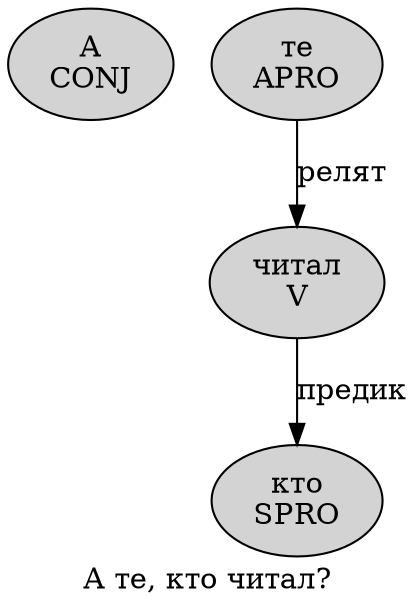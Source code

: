 digraph SENTENCE_3840 {
	graph [label="А те, кто читал?"]
	node [style=filled]
		0 [label="А
CONJ" color="" fillcolor=lightgray penwidth=1 shape=ellipse]
		1 [label="те
APRO" color="" fillcolor=lightgray penwidth=1 shape=ellipse]
		3 [label="кто
SPRO" color="" fillcolor=lightgray penwidth=1 shape=ellipse]
		4 [label="читал
V" color="" fillcolor=lightgray penwidth=1 shape=ellipse]
			1 -> 4 [label="релят"]
			4 -> 3 [label="предик"]
}